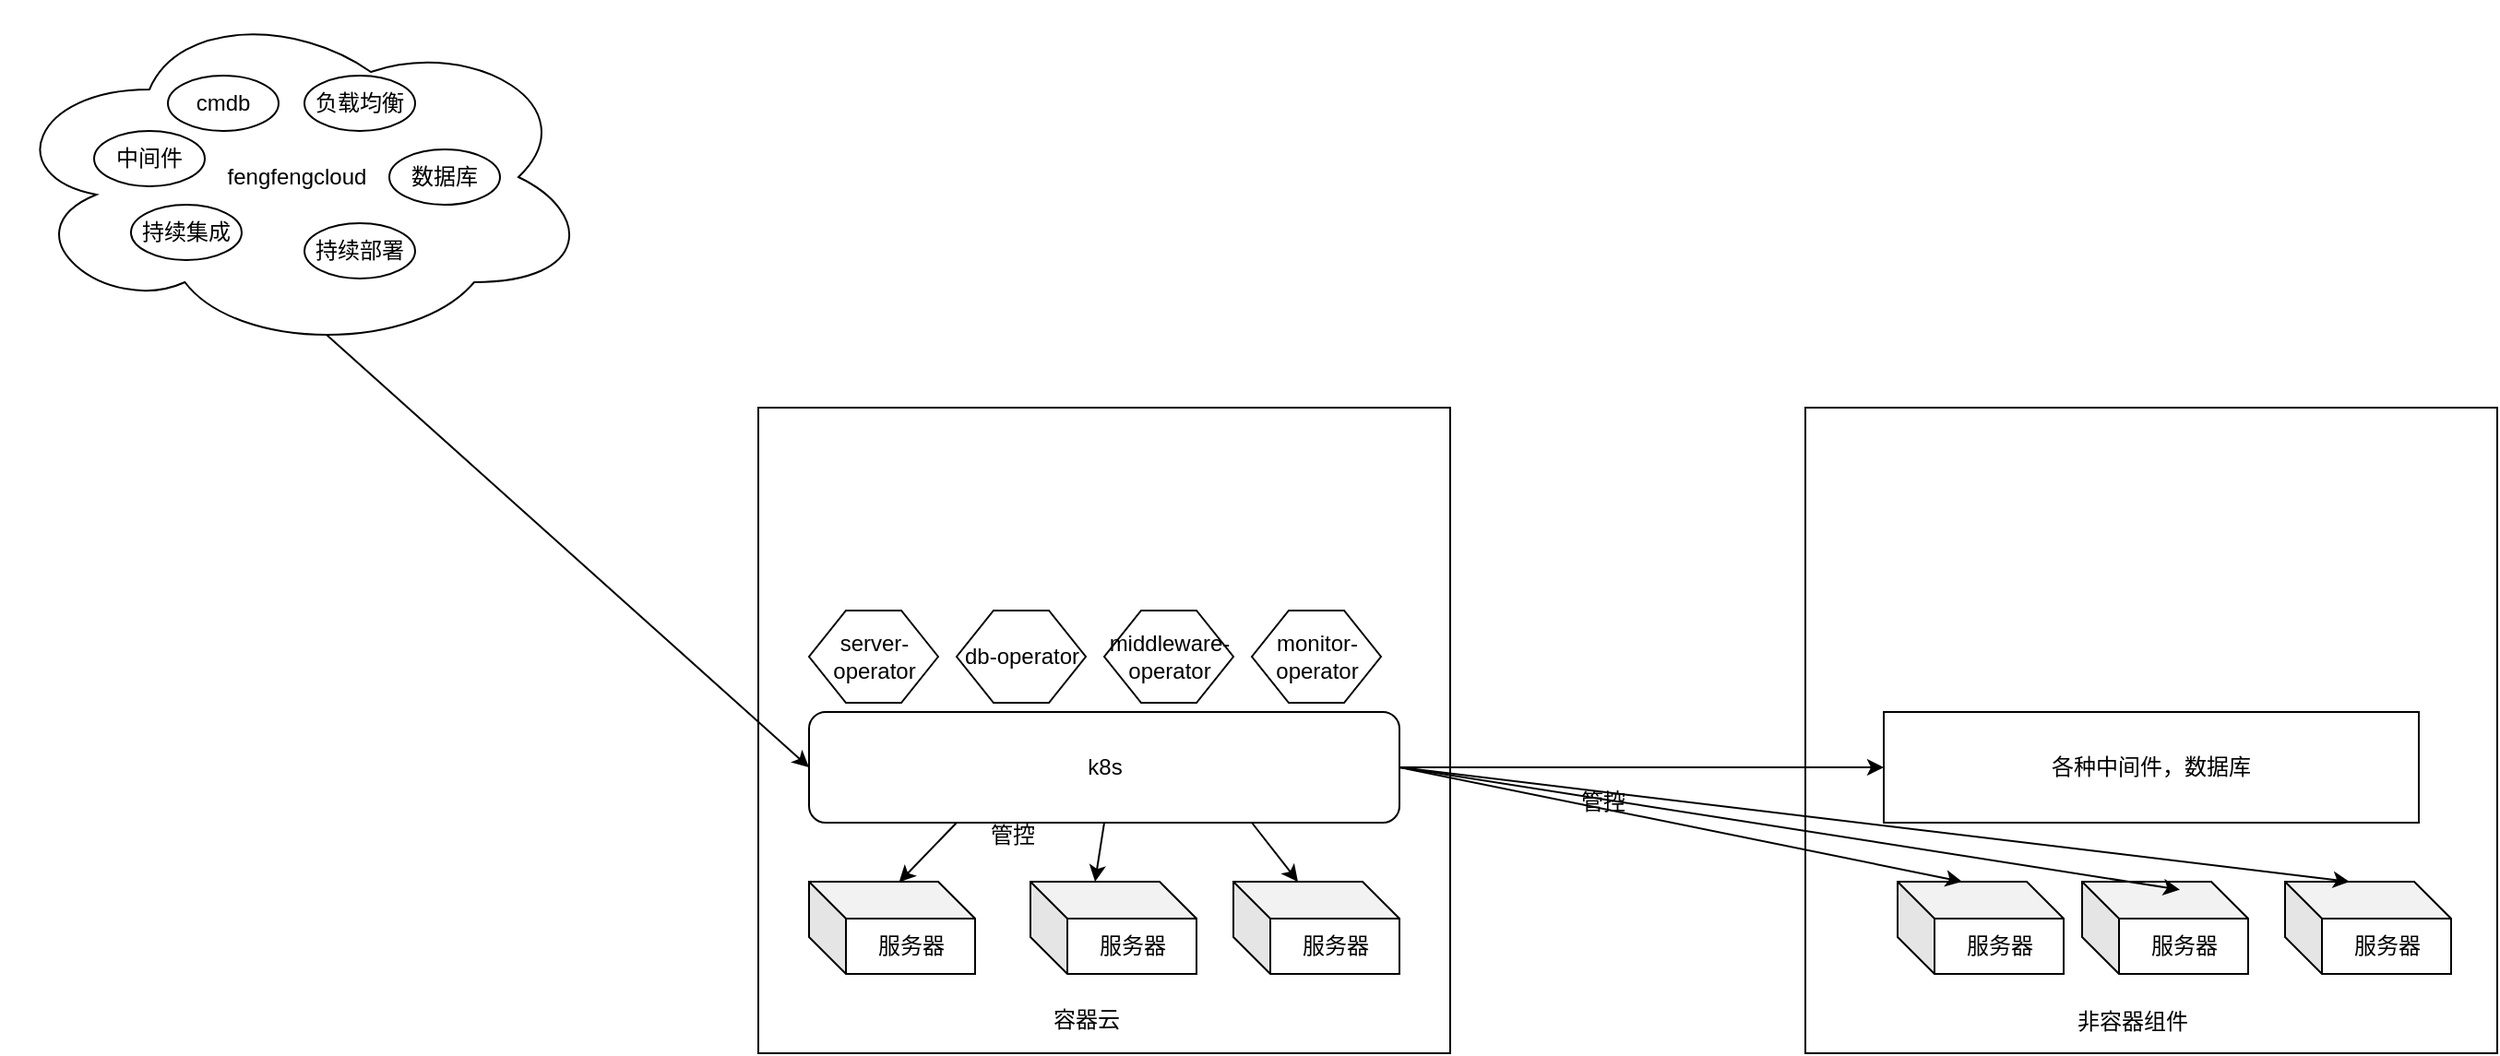 <mxfile>
    <diagram id="uULWj6TCXb_B-VoSj8er" name="第 1 页">
        <mxGraphModel dx="664" dy="506" grid="1" gridSize="10" guides="1" tooltips="1" connect="1" arrows="1" fold="1" page="1" pageScale="1" pageWidth="827" pageHeight="1169" math="0" shadow="0">
            <root>
                <mxCell id="0"/>
                <mxCell id="1" parent="0"/>
                <mxCell id="7" value="" style="rounded=0;whiteSpace=wrap;html=1;" vertex="1" parent="1">
                    <mxGeometry x="660" y="720" width="375" height="350" as="geometry"/>
                </mxCell>
                <mxCell id="2" value="服务器" style="shape=cube;whiteSpace=wrap;html=1;boundedLbl=1;backgroundOutline=1;darkOpacity=0.05;darkOpacity2=0.1;" vertex="1" parent="1">
                    <mxGeometry x="687.5" y="977" width="90" height="50" as="geometry"/>
                </mxCell>
                <mxCell id="3" value="服务器" style="shape=cube;whiteSpace=wrap;html=1;boundedLbl=1;backgroundOutline=1;darkOpacity=0.05;darkOpacity2=0.1;" vertex="1" parent="1">
                    <mxGeometry x="807.5" y="977" width="90" height="50" as="geometry"/>
                </mxCell>
                <mxCell id="4" value="服务器" style="shape=cube;whiteSpace=wrap;html=1;boundedLbl=1;backgroundOutline=1;darkOpacity=0.05;darkOpacity2=0.1;" vertex="1" parent="1">
                    <mxGeometry x="917.5" y="977" width="90" height="50" as="geometry"/>
                </mxCell>
                <mxCell id="5" value="k8s" style="rounded=1;whiteSpace=wrap;html=1;" vertex="1" parent="1">
                    <mxGeometry x="687.5" y="885" width="320" height="60" as="geometry"/>
                </mxCell>
                <mxCell id="8" value="容器云" style="text;html=1;strokeColor=none;fillColor=none;align=center;verticalAlign=middle;whiteSpace=wrap;rounded=0;" vertex="1" parent="1">
                    <mxGeometry x="777.5" y="1037" width="120" height="30" as="geometry"/>
                </mxCell>
                <mxCell id="9" value="" style="rounded=0;whiteSpace=wrap;html=1;" vertex="1" parent="1">
                    <mxGeometry x="1227.5" y="720" width="375" height="350" as="geometry"/>
                </mxCell>
                <mxCell id="10" value="服务器" style="shape=cube;whiteSpace=wrap;html=1;boundedLbl=1;backgroundOutline=1;darkOpacity=0.05;darkOpacity2=0.1;" vertex="1" parent="1">
                    <mxGeometry x="1277.5" y="977" width="90" height="50" as="geometry"/>
                </mxCell>
                <mxCell id="22" value="服务器" style="shape=cube;whiteSpace=wrap;html=1;boundedLbl=1;backgroundOutline=1;darkOpacity=0.05;darkOpacity2=0.1;" vertex="1" parent="1">
                    <mxGeometry x="1377.5" y="977" width="90" height="50" as="geometry"/>
                </mxCell>
                <mxCell id="23" value="服务器" style="shape=cube;whiteSpace=wrap;html=1;boundedLbl=1;backgroundOutline=1;darkOpacity=0.05;darkOpacity2=0.1;" vertex="1" parent="1">
                    <mxGeometry x="1487.5" y="977" width="90" height="50" as="geometry"/>
                </mxCell>
                <mxCell id="24" value="各种中间件，数据库" style="rounded=0;whiteSpace=wrap;html=1;" vertex="1" parent="1">
                    <mxGeometry x="1270" y="885" width="290" height="60" as="geometry"/>
                </mxCell>
                <mxCell id="41" value="" style="endArrow=classic;html=1;exitX=1;exitY=0.5;exitDx=0;exitDy=0;" edge="1" parent="1" source="5" target="24">
                    <mxGeometry width="50" height="50" relative="1" as="geometry">
                        <mxPoint x="1177.5" y="965" as="sourcePoint"/>
                        <mxPoint x="1227.5" y="915" as="targetPoint"/>
                    </mxGeometry>
                </mxCell>
                <mxCell id="42" value="" style="endArrow=classic;html=1;exitX=1;exitY=0.5;exitDx=0;exitDy=0;entryX=0;entryY=0;entryDx=35;entryDy=0;entryPerimeter=0;" edge="1" parent="1" source="5" target="10">
                    <mxGeometry width="50" height="50" relative="1" as="geometry">
                        <mxPoint x="1177.5" y="965" as="sourcePoint"/>
                        <mxPoint x="1227.5" y="915" as="targetPoint"/>
                    </mxGeometry>
                </mxCell>
                <mxCell id="43" value="" style="endArrow=classic;html=1;exitX=1;exitY=0.5;exitDx=0;exitDy=0;entryX=0.589;entryY=0.087;entryDx=0;entryDy=0;entryPerimeter=0;" edge="1" parent="1" source="5" target="22">
                    <mxGeometry width="50" height="50" relative="1" as="geometry">
                        <mxPoint x="1177.5" y="965" as="sourcePoint"/>
                        <mxPoint x="1227.5" y="915" as="targetPoint"/>
                    </mxGeometry>
                </mxCell>
                <mxCell id="47" value="" style="endArrow=classic;html=1;entryX=0;entryY=0;entryDx=35;entryDy=0;entryPerimeter=0;" edge="1" parent="1" target="23">
                    <mxGeometry width="50" height="50" relative="1" as="geometry">
                        <mxPoint x="1007.5" y="915" as="sourcePoint"/>
                        <mxPoint x="1227.5" y="915" as="targetPoint"/>
                    </mxGeometry>
                </mxCell>
                <mxCell id="48" value="管控" style="text;html=1;strokeColor=none;fillColor=none;align=center;verticalAlign=middle;whiteSpace=wrap;rounded=0;" vertex="1" parent="1">
                    <mxGeometry x="1087.5" y="919" width="60" height="30" as="geometry"/>
                </mxCell>
                <mxCell id="49" value="" style="endArrow=classic;html=1;exitX=0.25;exitY=1;exitDx=0;exitDy=0;entryX=0.542;entryY=0.006;entryDx=0;entryDy=0;entryPerimeter=0;" edge="1" parent="1" source="5" target="2">
                    <mxGeometry width="50" height="50" relative="1" as="geometry">
                        <mxPoint x="737.5" y="997" as="sourcePoint"/>
                        <mxPoint x="787.5" y="947" as="targetPoint"/>
                    </mxGeometry>
                </mxCell>
                <mxCell id="50" value="" style="endArrow=classic;html=1;exitX=0.5;exitY=1;exitDx=0;exitDy=0;entryX=0;entryY=0;entryDx=35;entryDy=0;entryPerimeter=0;" edge="1" parent="1" source="5" target="3">
                    <mxGeometry width="50" height="50" relative="1" as="geometry">
                        <mxPoint x="737.5" y="997" as="sourcePoint"/>
                        <mxPoint x="787.5" y="947" as="targetPoint"/>
                    </mxGeometry>
                </mxCell>
                <mxCell id="51" value="" style="endArrow=classic;html=1;exitX=0.75;exitY=1;exitDx=0;exitDy=0;entryX=0;entryY=0;entryDx=35;entryDy=0;entryPerimeter=0;" edge="1" parent="1" source="5" target="4">
                    <mxGeometry width="50" height="50" relative="1" as="geometry">
                        <mxPoint x="737.5" y="997" as="sourcePoint"/>
                        <mxPoint x="787.5" y="947" as="targetPoint"/>
                    </mxGeometry>
                </mxCell>
                <mxCell id="52" value="管控" style="text;html=1;strokeColor=none;fillColor=none;align=center;verticalAlign=middle;whiteSpace=wrap;rounded=0;" vertex="1" parent="1">
                    <mxGeometry x="767.5" y="937" width="60" height="30" as="geometry"/>
                </mxCell>
                <mxCell id="53" value="非容器组件" style="text;html=1;strokeColor=none;fillColor=none;align=center;verticalAlign=middle;whiteSpace=wrap;rounded=0;" vertex="1" parent="1">
                    <mxGeometry x="1344.5" y="1038" width="120" height="30" as="geometry"/>
                </mxCell>
                <mxCell id="54" value="fengfengcloud" style="ellipse;shape=cloud;whiteSpace=wrap;html=1;" vertex="1" parent="1">
                    <mxGeometry x="250" y="500" width="320" height="190" as="geometry"/>
                </mxCell>
                <mxCell id="55" value="" style="endArrow=classic;html=1;exitX=0.55;exitY=0.95;exitDx=0;exitDy=0;exitPerimeter=0;entryX=0;entryY=0.5;entryDx=0;entryDy=0;" edge="1" parent="1" source="54" target="5">
                    <mxGeometry width="50" height="50" relative="1" as="geometry">
                        <mxPoint x="600" y="720" as="sourcePoint"/>
                        <mxPoint x="650" y="670" as="targetPoint"/>
                    </mxGeometry>
                </mxCell>
                <mxCell id="57" value="server-operator" style="shape=hexagon;perimeter=hexagonPerimeter2;whiteSpace=wrap;html=1;fixedSize=1;" vertex="1" parent="1">
                    <mxGeometry x="687.5" y="830" width="70" height="50" as="geometry"/>
                </mxCell>
                <mxCell id="58" value="db-operator" style="shape=hexagon;perimeter=hexagonPerimeter2;whiteSpace=wrap;html=1;fixedSize=1;" vertex="1" parent="1">
                    <mxGeometry x="767.5" y="830" width="70" height="50" as="geometry"/>
                </mxCell>
                <mxCell id="60" value="cmdb" style="ellipse;whiteSpace=wrap;html=1;" vertex="1" parent="1">
                    <mxGeometry x="340" y="540" width="60" height="30" as="geometry"/>
                </mxCell>
                <mxCell id="61" value="负载均衡" style="ellipse;whiteSpace=wrap;html=1;" vertex="1" parent="1">
                    <mxGeometry x="414" y="540" width="60" height="30" as="geometry"/>
                </mxCell>
                <mxCell id="62" value="中间件" style="ellipse;whiteSpace=wrap;html=1;" vertex="1" parent="1">
                    <mxGeometry x="300" y="570" width="60" height="30" as="geometry"/>
                </mxCell>
                <mxCell id="63" value="数据库" style="ellipse;whiteSpace=wrap;html=1;" vertex="1" parent="1">
                    <mxGeometry x="460" y="580" width="60" height="30" as="geometry"/>
                </mxCell>
                <mxCell id="65" value="middleware-operator" style="shape=hexagon;perimeter=hexagonPerimeter2;whiteSpace=wrap;html=1;fixedSize=1;" vertex="1" parent="1">
                    <mxGeometry x="847.5" y="830" width="70" height="50" as="geometry"/>
                </mxCell>
                <mxCell id="66" value="monitor-operator" style="shape=hexagon;perimeter=hexagonPerimeter2;whiteSpace=wrap;html=1;fixedSize=1;" vertex="1" parent="1">
                    <mxGeometry x="927.5" y="830" width="70" height="50" as="geometry"/>
                </mxCell>
                <mxCell id="67" value="持续集成" style="ellipse;whiteSpace=wrap;html=1;" vertex="1" parent="1">
                    <mxGeometry x="320" y="610" width="60" height="30" as="geometry"/>
                </mxCell>
                <mxCell id="68" value="持续部署" style="ellipse;whiteSpace=wrap;html=1;" vertex="1" parent="1">
                    <mxGeometry x="414" y="620" width="60" height="30" as="geometry"/>
                </mxCell>
            </root>
        </mxGraphModel>
    </diagram>
</mxfile>